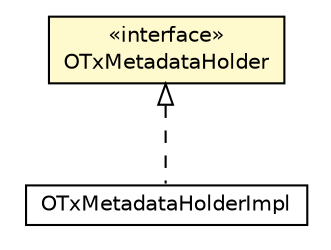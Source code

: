 #!/usr/local/bin/dot
#
# Class diagram 
# Generated by UMLGraph version R5_6-24-gf6e263 (http://www.umlgraph.org/)
#

digraph G {
	edge [fontname="Helvetica",fontsize=10,labelfontname="Helvetica",labelfontsize=10];
	node [fontname="Helvetica",fontsize=10,shape=plaintext];
	nodesep=0.25;
	ranksep=0.5;
	// com.orientechnologies.orient.core.tx.OTxMetadataHolderImpl
	c7683229 [label=<<table title="com.orientechnologies.orient.core.tx.OTxMetadataHolderImpl" border="0" cellborder="1" cellspacing="0" cellpadding="2" port="p" href="./OTxMetadataHolderImpl.html">
		<tr><td><table border="0" cellspacing="0" cellpadding="1">
<tr><td align="center" balign="center"> OTxMetadataHolderImpl </td></tr>
		</table></td></tr>
		</table>>, URL="./OTxMetadataHolderImpl.html", fontname="Helvetica", fontcolor="black", fontsize=10.0];
	// com.orientechnologies.orient.core.tx.OTxMetadataHolder
	c7683230 [label=<<table title="com.orientechnologies.orient.core.tx.OTxMetadataHolder" border="0" cellborder="1" cellspacing="0" cellpadding="2" port="p" bgcolor="lemonChiffon" href="./OTxMetadataHolder.html">
		<tr><td><table border="0" cellspacing="0" cellpadding="1">
<tr><td align="center" balign="center"> &#171;interface&#187; </td></tr>
<tr><td align="center" balign="center"> OTxMetadataHolder </td></tr>
		</table></td></tr>
		</table>>, URL="./OTxMetadataHolder.html", fontname="Helvetica", fontcolor="black", fontsize=10.0];
	//com.orientechnologies.orient.core.tx.OTxMetadataHolderImpl implements com.orientechnologies.orient.core.tx.OTxMetadataHolder
	c7683230:p -> c7683229:p [dir=back,arrowtail=empty,style=dashed];
}

